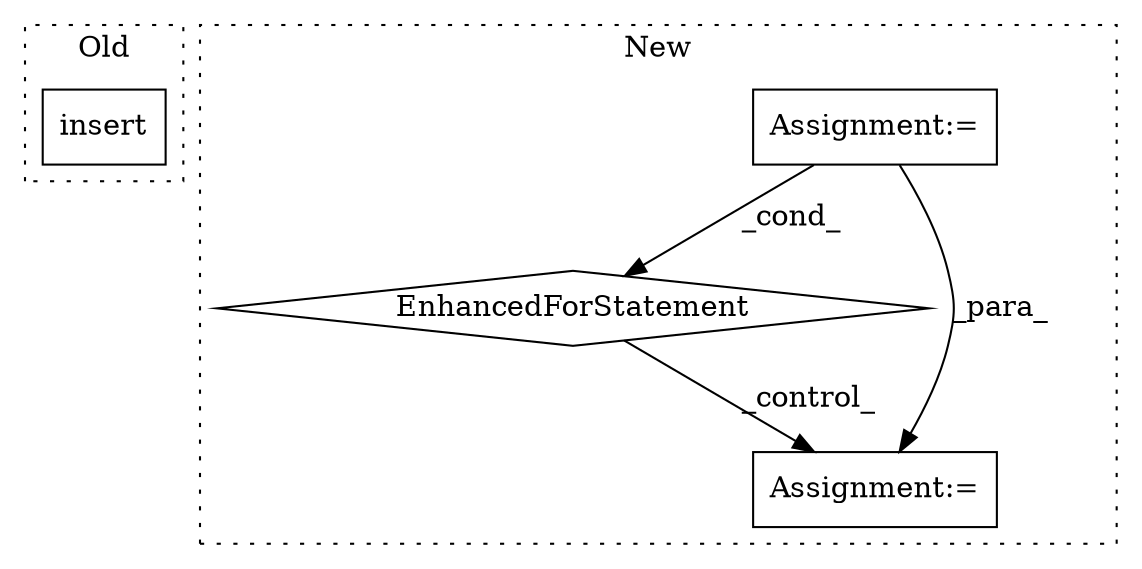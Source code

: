 digraph G {
subgraph cluster0 {
1 [label="insert" a="32" s="1784,1847" l="7,1" shape="box"];
label = "Old";
style="dotted";
}
subgraph cluster1 {
2 [label="EnhancedForStatement" a="70" s="1622,1691" l="53,2" shape="diamond"];
3 [label="Assignment:=" a="7" s="1622,1691" l="53,2" shape="box"];
4 [label="Assignment:=" a="7" s="1926" l="2" shape="box"];
label = "New";
style="dotted";
}
2 -> 4 [label="_control_"];
3 -> 2 [label="_cond_"];
3 -> 4 [label="_para_"];
}